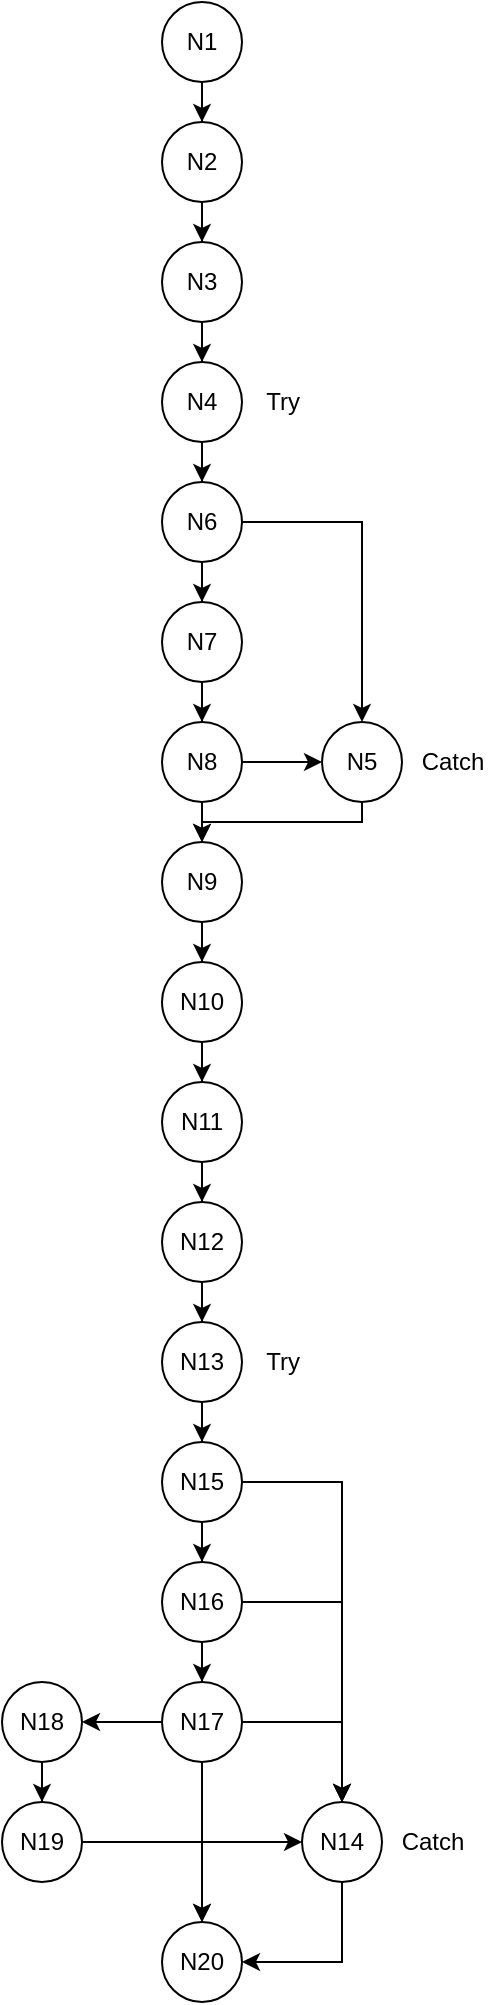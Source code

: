 <mxfile version="25.0.1">
  <diagram name="Page-1" id="1J-Znoo-mYT-X7m6rK16">
    <mxGraphModel dx="636" dy="373" grid="1" gridSize="10" guides="1" tooltips="1" connect="1" arrows="1" fold="1" page="1" pageScale="1" pageWidth="1100" pageHeight="850" math="0" shadow="0">
      <root>
        <mxCell id="0" />
        <mxCell id="1" parent="0" />
        <mxCell id="X-qlOXbMEafbG1QXRvMR-16" style="edgeStyle=orthogonalEdgeStyle;rounded=0;orthogonalLoop=1;jettySize=auto;html=1;exitX=0.5;exitY=1;exitDx=0;exitDy=0;" edge="1" parent="1" source="X-qlOXbMEafbG1QXRvMR-1" target="X-qlOXbMEafbG1QXRvMR-2">
          <mxGeometry relative="1" as="geometry" />
        </mxCell>
        <mxCell id="X-qlOXbMEafbG1QXRvMR-1" value="N1" style="ellipse;whiteSpace=wrap;html=1;aspect=fixed;" vertex="1" parent="1">
          <mxGeometry x="370" y="10" width="40" height="40" as="geometry" />
        </mxCell>
        <mxCell id="X-qlOXbMEafbG1QXRvMR-17" style="edgeStyle=orthogonalEdgeStyle;rounded=0;orthogonalLoop=1;jettySize=auto;html=1;" edge="1" parent="1" source="X-qlOXbMEafbG1QXRvMR-2" target="X-qlOXbMEafbG1QXRvMR-3">
          <mxGeometry relative="1" as="geometry" />
        </mxCell>
        <mxCell id="X-qlOXbMEafbG1QXRvMR-2" value="N2" style="ellipse;whiteSpace=wrap;html=1;aspect=fixed;" vertex="1" parent="1">
          <mxGeometry x="370" y="70" width="40" height="40" as="geometry" />
        </mxCell>
        <mxCell id="X-qlOXbMEafbG1QXRvMR-18" style="edgeStyle=orthogonalEdgeStyle;rounded=0;orthogonalLoop=1;jettySize=auto;html=1;exitX=0.5;exitY=1;exitDx=0;exitDy=0;" edge="1" parent="1" source="X-qlOXbMEafbG1QXRvMR-3" target="X-qlOXbMEafbG1QXRvMR-4">
          <mxGeometry relative="1" as="geometry" />
        </mxCell>
        <mxCell id="X-qlOXbMEafbG1QXRvMR-3" value="N3" style="ellipse;whiteSpace=wrap;html=1;aspect=fixed;" vertex="1" parent="1">
          <mxGeometry x="370" y="130" width="40" height="40" as="geometry" />
        </mxCell>
        <mxCell id="X-qlOXbMEafbG1QXRvMR-19" style="edgeStyle=orthogonalEdgeStyle;rounded=0;orthogonalLoop=1;jettySize=auto;html=1;" edge="1" parent="1" source="X-qlOXbMEafbG1QXRvMR-4" target="X-qlOXbMEafbG1QXRvMR-8">
          <mxGeometry relative="1" as="geometry" />
        </mxCell>
        <mxCell id="X-qlOXbMEafbG1QXRvMR-4" value="N4" style="ellipse;whiteSpace=wrap;html=1;aspect=fixed;" vertex="1" parent="1">
          <mxGeometry x="370" y="190" width="40" height="40" as="geometry" />
        </mxCell>
        <mxCell id="X-qlOXbMEafbG1QXRvMR-15" style="edgeStyle=orthogonalEdgeStyle;rounded=0;orthogonalLoop=1;jettySize=auto;html=1;exitX=0.5;exitY=1;exitDx=0;exitDy=0;entryX=0.5;entryY=0;entryDx=0;entryDy=0;" edge="1" parent="1" source="X-qlOXbMEafbG1QXRvMR-5" target="X-qlOXbMEafbG1QXRvMR-13">
          <mxGeometry relative="1" as="geometry">
            <Array as="points">
              <mxPoint x="470" y="420" />
              <mxPoint x="390" y="420" />
            </Array>
          </mxGeometry>
        </mxCell>
        <mxCell id="X-qlOXbMEafbG1QXRvMR-5" value="N5" style="ellipse;whiteSpace=wrap;html=1;aspect=fixed;" vertex="1" parent="1">
          <mxGeometry x="450" y="370" width="40" height="40" as="geometry" />
        </mxCell>
        <mxCell id="X-qlOXbMEafbG1QXRvMR-9" style="edgeStyle=orthogonalEdgeStyle;rounded=0;orthogonalLoop=1;jettySize=auto;html=1;exitX=1;exitY=0.5;exitDx=0;exitDy=0;" edge="1" parent="1" source="X-qlOXbMEafbG1QXRvMR-8" target="X-qlOXbMEafbG1QXRvMR-5">
          <mxGeometry relative="1" as="geometry" />
        </mxCell>
        <mxCell id="X-qlOXbMEafbG1QXRvMR-20" style="edgeStyle=orthogonalEdgeStyle;rounded=0;orthogonalLoop=1;jettySize=auto;html=1;" edge="1" parent="1" source="X-qlOXbMEafbG1QXRvMR-8" target="X-qlOXbMEafbG1QXRvMR-10">
          <mxGeometry relative="1" as="geometry" />
        </mxCell>
        <mxCell id="X-qlOXbMEafbG1QXRvMR-8" value="N6" style="ellipse;whiteSpace=wrap;html=1;aspect=fixed;" vertex="1" parent="1">
          <mxGeometry x="370" y="250" width="40" height="40" as="geometry" />
        </mxCell>
        <mxCell id="X-qlOXbMEafbG1QXRvMR-21" style="edgeStyle=orthogonalEdgeStyle;rounded=0;orthogonalLoop=1;jettySize=auto;html=1;" edge="1" parent="1" source="X-qlOXbMEafbG1QXRvMR-10" target="X-qlOXbMEafbG1QXRvMR-11">
          <mxGeometry relative="1" as="geometry" />
        </mxCell>
        <mxCell id="X-qlOXbMEafbG1QXRvMR-10" value="N7" style="ellipse;whiteSpace=wrap;html=1;aspect=fixed;" vertex="1" parent="1">
          <mxGeometry x="370" y="310" width="40" height="40" as="geometry" />
        </mxCell>
        <mxCell id="X-qlOXbMEafbG1QXRvMR-12" style="edgeStyle=orthogonalEdgeStyle;rounded=0;orthogonalLoop=1;jettySize=auto;html=1;entryX=0;entryY=0.5;entryDx=0;entryDy=0;" edge="1" parent="1" source="X-qlOXbMEafbG1QXRvMR-11" target="X-qlOXbMEafbG1QXRvMR-5">
          <mxGeometry relative="1" as="geometry" />
        </mxCell>
        <mxCell id="X-qlOXbMEafbG1QXRvMR-14" style="edgeStyle=orthogonalEdgeStyle;rounded=0;orthogonalLoop=1;jettySize=auto;html=1;exitX=0.5;exitY=1;exitDx=0;exitDy=0;entryX=0.5;entryY=0;entryDx=0;entryDy=0;" edge="1" parent="1" source="X-qlOXbMEafbG1QXRvMR-11" target="X-qlOXbMEafbG1QXRvMR-13">
          <mxGeometry relative="1" as="geometry" />
        </mxCell>
        <mxCell id="X-qlOXbMEafbG1QXRvMR-11" value="N8" style="ellipse;whiteSpace=wrap;html=1;aspect=fixed;" vertex="1" parent="1">
          <mxGeometry x="370" y="370" width="40" height="40" as="geometry" />
        </mxCell>
        <mxCell id="X-qlOXbMEafbG1QXRvMR-39" style="edgeStyle=orthogonalEdgeStyle;rounded=0;orthogonalLoop=1;jettySize=auto;html=1;" edge="1" parent="1" source="X-qlOXbMEafbG1QXRvMR-13" target="X-qlOXbMEafbG1QXRvMR-22">
          <mxGeometry relative="1" as="geometry" />
        </mxCell>
        <mxCell id="X-qlOXbMEafbG1QXRvMR-13" value="N9" style="ellipse;whiteSpace=wrap;html=1;aspect=fixed;" vertex="1" parent="1">
          <mxGeometry x="370" y="430" width="40" height="40" as="geometry" />
        </mxCell>
        <mxCell id="X-qlOXbMEafbG1QXRvMR-40" style="edgeStyle=orthogonalEdgeStyle;rounded=0;orthogonalLoop=1;jettySize=auto;html=1;" edge="1" parent="1" source="X-qlOXbMEafbG1QXRvMR-22" target="X-qlOXbMEafbG1QXRvMR-23">
          <mxGeometry relative="1" as="geometry" />
        </mxCell>
        <mxCell id="X-qlOXbMEafbG1QXRvMR-22" value="N10" style="ellipse;whiteSpace=wrap;html=1;aspect=fixed;" vertex="1" parent="1">
          <mxGeometry x="370" y="490" width="40" height="40" as="geometry" />
        </mxCell>
        <mxCell id="X-qlOXbMEafbG1QXRvMR-41" style="edgeStyle=orthogonalEdgeStyle;rounded=0;orthogonalLoop=1;jettySize=auto;html=1;" edge="1" parent="1" source="X-qlOXbMEafbG1QXRvMR-23" target="X-qlOXbMEafbG1QXRvMR-24">
          <mxGeometry relative="1" as="geometry" />
        </mxCell>
        <mxCell id="X-qlOXbMEafbG1QXRvMR-23" value="N11" style="ellipse;whiteSpace=wrap;html=1;aspect=fixed;" vertex="1" parent="1">
          <mxGeometry x="370" y="550" width="40" height="40" as="geometry" />
        </mxCell>
        <mxCell id="X-qlOXbMEafbG1QXRvMR-42" style="edgeStyle=orthogonalEdgeStyle;rounded=0;orthogonalLoop=1;jettySize=auto;html=1;" edge="1" parent="1" source="X-qlOXbMEafbG1QXRvMR-24" target="X-qlOXbMEafbG1QXRvMR-25">
          <mxGeometry relative="1" as="geometry" />
        </mxCell>
        <mxCell id="X-qlOXbMEafbG1QXRvMR-24" value="N12" style="ellipse;whiteSpace=wrap;html=1;aspect=fixed;" vertex="1" parent="1">
          <mxGeometry x="370" y="610" width="40" height="40" as="geometry" />
        </mxCell>
        <mxCell id="X-qlOXbMEafbG1QXRvMR-43" style="edgeStyle=orthogonalEdgeStyle;rounded=0;orthogonalLoop=1;jettySize=auto;html=1;" edge="1" parent="1" source="X-qlOXbMEafbG1QXRvMR-25" target="X-qlOXbMEafbG1QXRvMR-27">
          <mxGeometry relative="1" as="geometry" />
        </mxCell>
        <mxCell id="X-qlOXbMEafbG1QXRvMR-25" value="N13" style="ellipse;whiteSpace=wrap;html=1;aspect=fixed;" vertex="1" parent="1">
          <mxGeometry x="370" y="670" width="40" height="40" as="geometry" />
        </mxCell>
        <mxCell id="X-qlOXbMEafbG1QXRvMR-37" style="edgeStyle=orthogonalEdgeStyle;rounded=0;orthogonalLoop=1;jettySize=auto;html=1;" edge="1" parent="1" source="X-qlOXbMEafbG1QXRvMR-26" target="X-qlOXbMEafbG1QXRvMR-30">
          <mxGeometry relative="1" as="geometry">
            <Array as="points">
              <mxPoint x="460" y="990" />
            </Array>
          </mxGeometry>
        </mxCell>
        <mxCell id="X-qlOXbMEafbG1QXRvMR-26" value="N14" style="ellipse;whiteSpace=wrap;html=1;aspect=fixed;" vertex="1" parent="1">
          <mxGeometry x="440" y="910" width="40" height="40" as="geometry" />
        </mxCell>
        <mxCell id="X-qlOXbMEafbG1QXRvMR-44" style="edgeStyle=orthogonalEdgeStyle;rounded=0;orthogonalLoop=1;jettySize=auto;html=1;" edge="1" parent="1" source="X-qlOXbMEafbG1QXRvMR-27" target="X-qlOXbMEafbG1QXRvMR-26">
          <mxGeometry relative="1" as="geometry" />
        </mxCell>
        <mxCell id="X-qlOXbMEafbG1QXRvMR-46" style="edgeStyle=orthogonalEdgeStyle;rounded=0;orthogonalLoop=1;jettySize=auto;html=1;" edge="1" parent="1" source="X-qlOXbMEafbG1QXRvMR-27" target="X-qlOXbMEafbG1QXRvMR-28">
          <mxGeometry relative="1" as="geometry" />
        </mxCell>
        <mxCell id="X-qlOXbMEafbG1QXRvMR-27" value="N15" style="ellipse;whiteSpace=wrap;html=1;aspect=fixed;" vertex="1" parent="1">
          <mxGeometry x="370" y="730" width="40" height="40" as="geometry" />
        </mxCell>
        <mxCell id="X-qlOXbMEafbG1QXRvMR-45" style="edgeStyle=orthogonalEdgeStyle;rounded=0;orthogonalLoop=1;jettySize=auto;html=1;" edge="1" parent="1" source="X-qlOXbMEafbG1QXRvMR-28" target="X-qlOXbMEafbG1QXRvMR-26">
          <mxGeometry relative="1" as="geometry" />
        </mxCell>
        <mxCell id="X-qlOXbMEafbG1QXRvMR-47" style="edgeStyle=orthogonalEdgeStyle;rounded=0;orthogonalLoop=1;jettySize=auto;html=1;" edge="1" parent="1" source="X-qlOXbMEafbG1QXRvMR-28" target="X-qlOXbMEafbG1QXRvMR-29">
          <mxGeometry relative="1" as="geometry" />
        </mxCell>
        <mxCell id="X-qlOXbMEafbG1QXRvMR-28" value="N16" style="ellipse;whiteSpace=wrap;html=1;aspect=fixed;" vertex="1" parent="1">
          <mxGeometry x="370" y="790" width="40" height="40" as="geometry" />
        </mxCell>
        <mxCell id="X-qlOXbMEafbG1QXRvMR-33" style="edgeStyle=orthogonalEdgeStyle;rounded=0;orthogonalLoop=1;jettySize=auto;html=1;" edge="1" parent="1" source="X-qlOXbMEafbG1QXRvMR-29" target="X-qlOXbMEafbG1QXRvMR-31">
          <mxGeometry relative="1" as="geometry" />
        </mxCell>
        <mxCell id="X-qlOXbMEafbG1QXRvMR-34" style="edgeStyle=orthogonalEdgeStyle;rounded=0;orthogonalLoop=1;jettySize=auto;html=1;" edge="1" parent="1" source="X-qlOXbMEafbG1QXRvMR-29" target="X-qlOXbMEafbG1QXRvMR-30">
          <mxGeometry relative="1" as="geometry">
            <Array as="points">
              <mxPoint x="390" y="930" />
              <mxPoint x="390" y="930" />
            </Array>
          </mxGeometry>
        </mxCell>
        <mxCell id="X-qlOXbMEafbG1QXRvMR-35" style="edgeStyle=orthogonalEdgeStyle;rounded=0;orthogonalLoop=1;jettySize=auto;html=1;" edge="1" parent="1" source="X-qlOXbMEafbG1QXRvMR-29" target="X-qlOXbMEafbG1QXRvMR-26">
          <mxGeometry relative="1" as="geometry" />
        </mxCell>
        <mxCell id="X-qlOXbMEafbG1QXRvMR-29" value="N17" style="ellipse;whiteSpace=wrap;html=1;aspect=fixed;" vertex="1" parent="1">
          <mxGeometry x="370" y="850" width="40" height="40" as="geometry" />
        </mxCell>
        <mxCell id="X-qlOXbMEafbG1QXRvMR-30" value="N20" style="ellipse;whiteSpace=wrap;html=1;aspect=fixed;" vertex="1" parent="1">
          <mxGeometry x="370" y="970" width="40" height="40" as="geometry" />
        </mxCell>
        <mxCell id="X-qlOXbMEafbG1QXRvMR-38" style="edgeStyle=orthogonalEdgeStyle;rounded=0;orthogonalLoop=1;jettySize=auto;html=1;" edge="1" parent="1" source="X-qlOXbMEafbG1QXRvMR-31" target="X-qlOXbMEafbG1QXRvMR-32">
          <mxGeometry relative="1" as="geometry" />
        </mxCell>
        <mxCell id="X-qlOXbMEafbG1QXRvMR-31" value="N18" style="ellipse;whiteSpace=wrap;html=1;aspect=fixed;" vertex="1" parent="1">
          <mxGeometry x="290" y="850" width="40" height="40" as="geometry" />
        </mxCell>
        <mxCell id="X-qlOXbMEafbG1QXRvMR-36" style="edgeStyle=orthogonalEdgeStyle;rounded=0;orthogonalLoop=1;jettySize=auto;html=1;" edge="1" parent="1" source="X-qlOXbMEafbG1QXRvMR-32" target="X-qlOXbMEafbG1QXRvMR-26">
          <mxGeometry relative="1" as="geometry">
            <Array as="points">
              <mxPoint x="410" y="930" />
              <mxPoint x="410" y="930" />
            </Array>
          </mxGeometry>
        </mxCell>
        <mxCell id="X-qlOXbMEafbG1QXRvMR-52" style="edgeStyle=orthogonalEdgeStyle;rounded=0;orthogonalLoop=1;jettySize=auto;html=1;entryX=0.5;entryY=0;entryDx=0;entryDy=0;" edge="1" parent="1" source="X-qlOXbMEafbG1QXRvMR-32" target="X-qlOXbMEafbG1QXRvMR-30">
          <mxGeometry relative="1" as="geometry">
            <Array as="points">
              <mxPoint x="390" y="930" />
            </Array>
          </mxGeometry>
        </mxCell>
        <mxCell id="X-qlOXbMEafbG1QXRvMR-32" value="N19" style="ellipse;whiteSpace=wrap;html=1;aspect=fixed;" vertex="1" parent="1">
          <mxGeometry x="290" y="910" width="40" height="40" as="geometry" />
        </mxCell>
        <mxCell id="X-qlOXbMEafbG1QXRvMR-48" value="Catch" style="text;html=1;align=center;verticalAlign=middle;resizable=0;points=[];autosize=1;strokeColor=none;fillColor=none;" vertex="1" parent="1">
          <mxGeometry x="480" y="915" width="50" height="30" as="geometry" />
        </mxCell>
        <mxCell id="X-qlOXbMEafbG1QXRvMR-49" value="Try" style="text;html=1;align=center;verticalAlign=middle;resizable=0;points=[];autosize=1;strokeColor=none;fillColor=none;" vertex="1" parent="1">
          <mxGeometry x="410" y="675" width="40" height="30" as="geometry" />
        </mxCell>
        <mxCell id="X-qlOXbMEafbG1QXRvMR-50" value="Catch" style="text;html=1;align=center;verticalAlign=middle;resizable=0;points=[];autosize=1;strokeColor=none;fillColor=none;" vertex="1" parent="1">
          <mxGeometry x="490" y="375" width="50" height="30" as="geometry" />
        </mxCell>
        <mxCell id="X-qlOXbMEafbG1QXRvMR-51" value="Try" style="text;html=1;align=center;verticalAlign=middle;resizable=0;points=[];autosize=1;strokeColor=none;fillColor=none;" vertex="1" parent="1">
          <mxGeometry x="410" y="195" width="40" height="30" as="geometry" />
        </mxCell>
      </root>
    </mxGraphModel>
  </diagram>
</mxfile>
